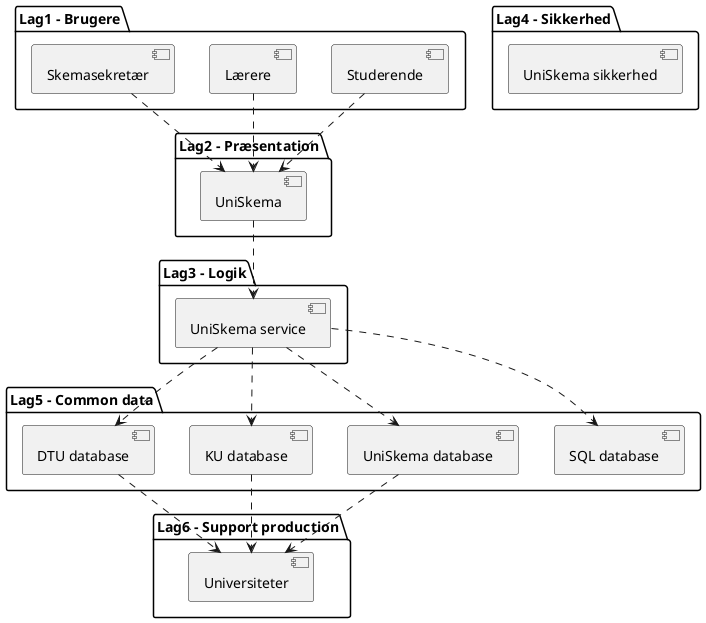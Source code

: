 @startuml
package "Lag1 - Brugere" {
  [Studerende]
  [Lærere]
  [Skemasekretær]
}

package "Lag2 - Præsentation" {
  [UniSkema]
}

package "Lag3 - Logik" {
  [UniSkema service]
}

package "Lag4 - Sikkerhed" {
    [UniSkema sikkerhed]
}

package "Lag5 - Common data" {
    [SQL database]
    [UniSkema database]
    [KU database]
    [DTU database]
}

package "Lag6 - Support production" {
    [Universiteter]
}

[Studerende] ..> [UniSkema]
[Skemasekretær] ..> [UniSkema]
[Lærere] ..> [UniSkema]
[UniSkema] ..> [UniSkema service]
[UniSkema service] ..> [SQL database]
[UniSkema service] ..> [UniSkema database]
[UniSkema service] ..> [KU database]
[UniSkema service] ..> [DTU database]

[UniSkema database] ..> [Universiteter]
[KU database] ..> [Universiteter]
[DTU database] ..> [Universiteter]

@enduml